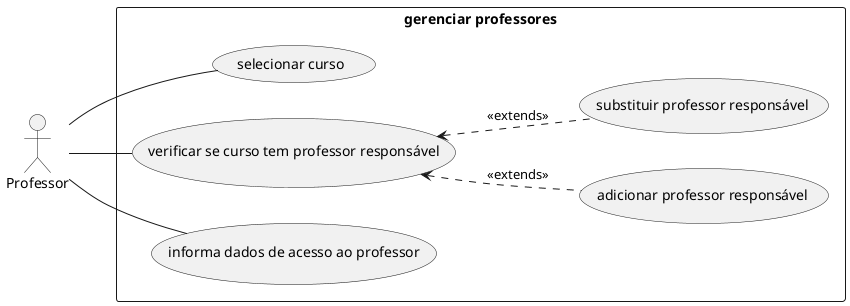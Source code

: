@startuml
left to right direction
skinparam packgestyle rectangle
actor Professor
rectangle "gerenciar professores" {
  Professor -- (selecionar curso)
  Professor -- (verificar se curso tem professor responsável)
  (verificar se curso tem professor responsável) <.. (adicionar professor responsável): <<extends>>
  (verificar se curso tem professor responsável) <.. (substituir professor responsável): <<extends>>
  Professor -- (informa dados de acesso ao professor)
}
@enduml